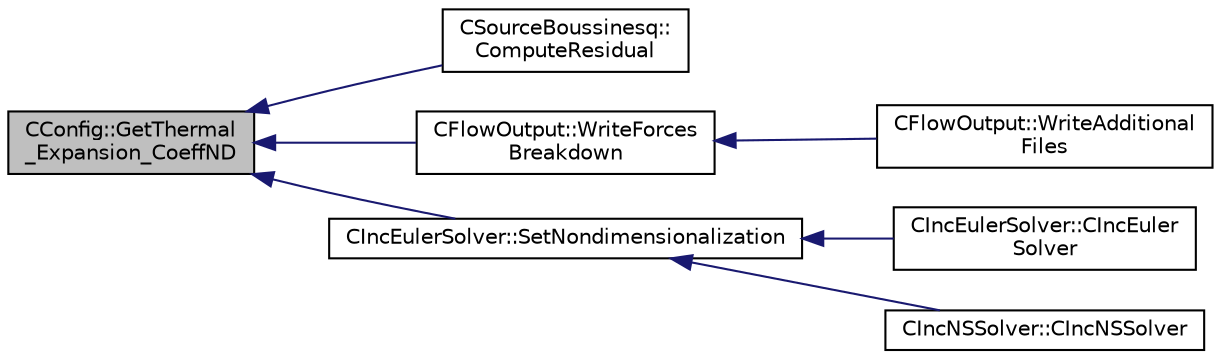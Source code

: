 digraph "CConfig::GetThermal_Expansion_CoeffND"
{
  edge [fontname="Helvetica",fontsize="10",labelfontname="Helvetica",labelfontsize="10"];
  node [fontname="Helvetica",fontsize="10",shape=record];
  rankdir="LR";
  Node12358 [label="CConfig::GetThermal\l_Expansion_CoeffND",height=0.2,width=0.4,color="black", fillcolor="grey75", style="filled", fontcolor="black"];
  Node12358 -> Node12359 [dir="back",color="midnightblue",fontsize="10",style="solid",fontname="Helvetica"];
  Node12359 [label="CSourceBoussinesq::\lComputeResidual",height=0.2,width=0.4,color="black", fillcolor="white", style="filled",URL="$class_c_source_boussinesq.html#a7bbd2075d125c1fb4702b54651b84fa4",tooltip="Source term integration for the Boussinesq approximation. "];
  Node12358 -> Node12360 [dir="back",color="midnightblue",fontsize="10",style="solid",fontname="Helvetica"];
  Node12360 [label="CFlowOutput::WriteForces\lBreakdown",height=0.2,width=0.4,color="black", fillcolor="white", style="filled",URL="$class_c_flow_output.html#afacedef2006aa6fcf8c9a312b5f4430c",tooltip="Write the forces breakdown file. "];
  Node12360 -> Node12361 [dir="back",color="midnightblue",fontsize="10",style="solid",fontname="Helvetica"];
  Node12361 [label="CFlowOutput::WriteAdditional\lFiles",height=0.2,width=0.4,color="black", fillcolor="white", style="filled",URL="$class_c_flow_output.html#aaac3fb7b2575967b157c306065ab1ea8",tooltip="Write any additional files defined for the current solver. "];
  Node12358 -> Node12362 [dir="back",color="midnightblue",fontsize="10",style="solid",fontname="Helvetica"];
  Node12362 [label="CIncEulerSolver::SetNondimensionalization",height=0.2,width=0.4,color="black", fillcolor="white", style="filled",URL="$class_c_inc_euler_solver.html#a2cffaa24417cb3803d36d38b3874d6d0",tooltip="Set the solver nondimensionalization. "];
  Node12362 -> Node12363 [dir="back",color="midnightblue",fontsize="10",style="solid",fontname="Helvetica"];
  Node12363 [label="CIncEulerSolver::CIncEuler\lSolver",height=0.2,width=0.4,color="black", fillcolor="white", style="filled",URL="$class_c_inc_euler_solver.html#a91f644b8f9a00215bac5bcd31dfc06d8"];
  Node12362 -> Node12364 [dir="back",color="midnightblue",fontsize="10",style="solid",fontname="Helvetica"];
  Node12364 [label="CIncNSSolver::CIncNSSolver",height=0.2,width=0.4,color="black", fillcolor="white", style="filled",URL="$class_c_inc_n_s_solver.html#a82152ac7e91fb1c5c073d98a1f08e2aa"];
}
